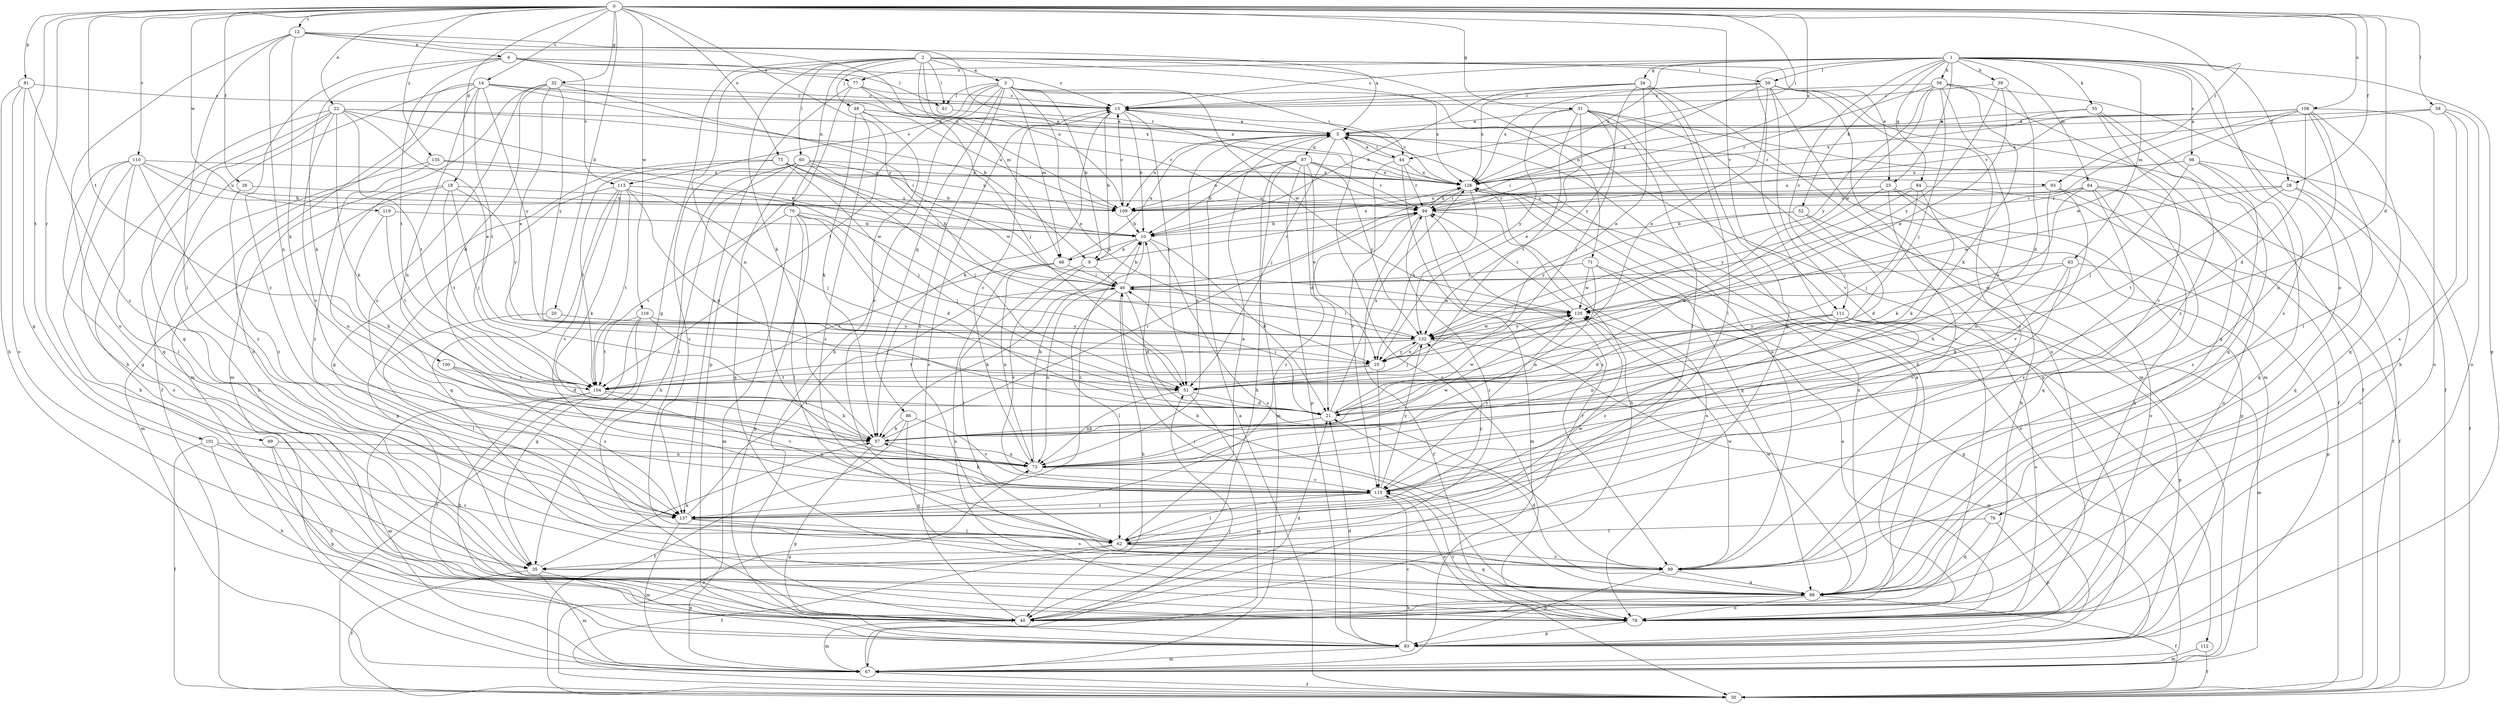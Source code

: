 strict digraph  {
0;
1;
2;
3;
4;
5;
9;
10;
12;
14;
15;
18;
20;
21;
22;
23;
25;
26;
28;
30;
31;
32;
34;
35;
39;
40;
44;
46;
48;
51;
52;
55;
56;
57;
58;
59;
60;
61;
62;
63;
64;
66;
67;
70;
71;
73;
75;
76;
77;
78;
81;
83;
84;
86;
87;
88;
89;
93;
94;
98;
99;
100;
101;
104;
108;
109;
110;
111;
112;
113;
115;
116;
119;
120;
126;
132;
135;
137;
0 -> 12  [label=c];
0 -> 14  [label=c];
0 -> 18  [label=d];
0 -> 20  [label=d];
0 -> 21  [label=d];
0 -> 22  [label=e];
0 -> 26  [label=f];
0 -> 28  [label=f];
0 -> 31  [label=g];
0 -> 32  [label=g];
0 -> 44  [label=i];
0 -> 58  [label=l];
0 -> 75  [label=o];
0 -> 81  [label=p];
0 -> 89  [label=r];
0 -> 93  [label=r];
0 -> 100  [label=t];
0 -> 101  [label=t];
0 -> 108  [label=u];
0 -> 110  [label=v];
0 -> 111  [label=v];
0 -> 116  [label=w];
0 -> 119  [label=w];
0 -> 126  [label=x];
0 -> 132  [label=y];
0 -> 135  [label=z];
1 -> 15  [label=c];
1 -> 23  [label=e];
1 -> 28  [label=f];
1 -> 34  [label=g];
1 -> 39  [label=h];
1 -> 40  [label=h];
1 -> 52  [label=k];
1 -> 55  [label=k];
1 -> 56  [label=k];
1 -> 59  [label=l];
1 -> 63  [label=m];
1 -> 64  [label=m];
1 -> 76  [label=o];
1 -> 77  [label=o];
1 -> 83  [label=p];
1 -> 84  [label=q];
1 -> 98  [label=s];
1 -> 99  [label=s];
1 -> 111  [label=v];
1 -> 126  [label=x];
2 -> 3  [label=a];
2 -> 23  [label=e];
2 -> 35  [label=g];
2 -> 48  [label=j];
2 -> 57  [label=k];
2 -> 59  [label=l];
2 -> 60  [label=l];
2 -> 61  [label=l];
2 -> 66  [label=m];
2 -> 70  [label=n];
2 -> 71  [label=n];
2 -> 73  [label=n];
2 -> 109  [label=u];
2 -> 112  [label=v];
3 -> 9  [label=b];
3 -> 25  [label=e];
3 -> 40  [label=h];
3 -> 44  [label=i];
3 -> 61  [label=l];
3 -> 66  [label=m];
3 -> 86  [label=q];
3 -> 99  [label=s];
3 -> 104  [label=t];
3 -> 113  [label=v];
3 -> 120  [label=w];
3 -> 126  [label=x];
4 -> 15  [label=c];
4 -> 57  [label=k];
4 -> 61  [label=l];
4 -> 77  [label=o];
4 -> 104  [label=t];
4 -> 113  [label=v];
4 -> 137  [label=z];
5 -> 44  [label=i];
5 -> 51  [label=j];
5 -> 73  [label=n];
5 -> 78  [label=o];
5 -> 87  [label=q];
5 -> 93  [label=r];
5 -> 109  [label=u];
9 -> 46  [label=i];
9 -> 62  [label=l];
9 -> 94  [label=r];
9 -> 115  [label=v];
10 -> 9  [label=b];
10 -> 21  [label=d];
10 -> 66  [label=m];
10 -> 99  [label=s];
10 -> 126  [label=x];
10 -> 137  [label=z];
12 -> 4  [label=a];
12 -> 5  [label=a];
12 -> 57  [label=k];
12 -> 62  [label=l];
12 -> 73  [label=n];
12 -> 78  [label=o];
12 -> 94  [label=r];
12 -> 109  [label=u];
14 -> 9  [label=b];
14 -> 15  [label=c];
14 -> 30  [label=f];
14 -> 67  [label=m];
14 -> 73  [label=n];
14 -> 78  [label=o];
14 -> 104  [label=t];
14 -> 126  [label=x];
14 -> 132  [label=y];
15 -> 5  [label=a];
15 -> 9  [label=b];
15 -> 10  [label=b];
15 -> 51  [label=j];
15 -> 57  [label=k];
18 -> 51  [label=j];
18 -> 67  [label=m];
18 -> 73  [label=n];
18 -> 94  [label=r];
18 -> 104  [label=t];
18 -> 132  [label=y];
20 -> 62  [label=l];
20 -> 132  [label=y];
21 -> 46  [label=i];
21 -> 57  [label=k];
21 -> 120  [label=w];
21 -> 126  [label=x];
22 -> 5  [label=a];
22 -> 25  [label=e];
22 -> 35  [label=g];
22 -> 40  [label=h];
22 -> 46  [label=i];
22 -> 57  [label=k];
22 -> 88  [label=q];
22 -> 94  [label=r];
22 -> 104  [label=t];
22 -> 115  [label=v];
23 -> 21  [label=d];
23 -> 40  [label=h];
23 -> 83  [label=p];
23 -> 94  [label=r];
23 -> 115  [label=v];
25 -> 51  [label=j];
25 -> 104  [label=t];
25 -> 115  [label=v];
25 -> 132  [label=y];
26 -> 109  [label=u];
26 -> 137  [label=z];
28 -> 78  [label=o];
28 -> 88  [label=q];
28 -> 104  [label=t];
28 -> 109  [label=u];
28 -> 120  [label=w];
30 -> 5  [label=a];
30 -> 73  [label=n];
31 -> 5  [label=a];
31 -> 25  [label=e];
31 -> 30  [label=f];
31 -> 40  [label=h];
31 -> 51  [label=j];
31 -> 62  [label=l];
31 -> 83  [label=p];
31 -> 104  [label=t];
31 -> 132  [label=y];
32 -> 15  [label=c];
32 -> 21  [label=d];
32 -> 25  [label=e];
32 -> 46  [label=i];
32 -> 67  [label=m];
32 -> 132  [label=y];
32 -> 137  [label=z];
34 -> 10  [label=b];
34 -> 15  [label=c];
34 -> 25  [label=e];
34 -> 35  [label=g];
34 -> 62  [label=l];
34 -> 67  [label=m];
34 -> 126  [label=x];
34 -> 132  [label=y];
35 -> 30  [label=f];
35 -> 57  [label=k];
35 -> 67  [label=m];
35 -> 83  [label=p];
35 -> 94  [label=r];
39 -> 15  [label=c];
39 -> 21  [label=d];
39 -> 25  [label=e];
39 -> 132  [label=y];
40 -> 15  [label=c];
40 -> 21  [label=d];
40 -> 67  [label=m];
40 -> 94  [label=r];
44 -> 5  [label=a];
44 -> 94  [label=r];
44 -> 99  [label=s];
44 -> 115  [label=v];
44 -> 126  [label=x];
46 -> 10  [label=b];
46 -> 21  [label=d];
46 -> 40  [label=h];
46 -> 57  [label=k];
46 -> 62  [label=l];
46 -> 73  [label=n];
46 -> 120  [label=w];
48 -> 5  [label=a];
48 -> 57  [label=k];
48 -> 99  [label=s];
48 -> 109  [label=u];
48 -> 115  [label=v];
51 -> 21  [label=d];
51 -> 67  [label=m];
51 -> 73  [label=n];
52 -> 10  [label=b];
52 -> 21  [label=d];
52 -> 78  [label=o];
52 -> 132  [label=y];
55 -> 5  [label=a];
55 -> 88  [label=q];
55 -> 115  [label=v];
55 -> 126  [label=x];
55 -> 137  [label=z];
56 -> 15  [label=c];
56 -> 30  [label=f];
56 -> 51  [label=j];
56 -> 57  [label=k];
56 -> 73  [label=n];
56 -> 88  [label=q];
56 -> 94  [label=r];
56 -> 120  [label=w];
56 -> 132  [label=y];
57 -> 73  [label=n];
57 -> 83  [label=p];
57 -> 94  [label=r];
58 -> 5  [label=a];
58 -> 40  [label=h];
58 -> 78  [label=o];
58 -> 99  [label=s];
58 -> 126  [label=x];
59 -> 15  [label=c];
59 -> 25  [label=e];
59 -> 30  [label=f];
59 -> 46  [label=i];
59 -> 67  [label=m];
59 -> 78  [label=o];
59 -> 99  [label=s];
59 -> 115  [label=v];
59 -> 126  [label=x];
60 -> 10  [label=b];
60 -> 40  [label=h];
60 -> 51  [label=j];
60 -> 62  [label=l];
60 -> 88  [label=q];
60 -> 109  [label=u];
60 -> 126  [label=x];
60 -> 137  [label=z];
61 -> 5  [label=a];
62 -> 5  [label=a];
62 -> 30  [label=f];
62 -> 35  [label=g];
62 -> 88  [label=q];
62 -> 99  [label=s];
62 -> 120  [label=w];
63 -> 46  [label=i];
63 -> 57  [label=k];
63 -> 83  [label=p];
63 -> 115  [label=v];
63 -> 120  [label=w];
64 -> 30  [label=f];
64 -> 40  [label=h];
64 -> 57  [label=k];
64 -> 88  [label=q];
64 -> 94  [label=r];
64 -> 99  [label=s];
64 -> 109  [label=u];
66 -> 5  [label=a];
66 -> 46  [label=i];
66 -> 73  [label=n];
66 -> 78  [label=o];
66 -> 104  [label=t];
67 -> 30  [label=f];
67 -> 51  [label=j];
67 -> 126  [label=x];
70 -> 10  [label=b];
70 -> 21  [label=d];
70 -> 51  [label=j];
70 -> 62  [label=l];
70 -> 67  [label=m];
70 -> 83  [label=p];
70 -> 104  [label=t];
71 -> 46  [label=i];
71 -> 73  [label=n];
71 -> 78  [label=o];
71 -> 83  [label=p];
71 -> 120  [label=w];
73 -> 10  [label=b];
73 -> 15  [label=c];
73 -> 115  [label=v];
73 -> 120  [label=w];
75 -> 35  [label=g];
75 -> 46  [label=i];
75 -> 51  [label=j];
75 -> 104  [label=t];
75 -> 120  [label=w];
75 -> 126  [label=x];
76 -> 62  [label=l];
76 -> 83  [label=p];
76 -> 88  [label=q];
77 -> 15  [label=c];
77 -> 51  [label=j];
77 -> 83  [label=p];
77 -> 126  [label=x];
77 -> 137  [label=z];
78 -> 5  [label=a];
78 -> 83  [label=p];
78 -> 115  [label=v];
81 -> 15  [label=c];
81 -> 35  [label=g];
81 -> 40  [label=h];
81 -> 78  [label=o];
81 -> 137  [label=z];
83 -> 21  [label=d];
83 -> 67  [label=m];
83 -> 115  [label=v];
84 -> 30  [label=f];
84 -> 51  [label=j];
84 -> 57  [label=k];
84 -> 109  [label=u];
84 -> 132  [label=y];
86 -> 30  [label=f];
86 -> 57  [label=k];
86 -> 88  [label=q];
86 -> 115  [label=v];
87 -> 10  [label=b];
87 -> 21  [label=d];
87 -> 25  [label=e];
87 -> 40  [label=h];
87 -> 67  [label=m];
87 -> 83  [label=p];
87 -> 94  [label=r];
87 -> 109  [label=u];
87 -> 126  [label=x];
87 -> 132  [label=y];
88 -> 10  [label=b];
88 -> 21  [label=d];
88 -> 30  [label=f];
88 -> 40  [label=h];
88 -> 46  [label=i];
88 -> 78  [label=o];
88 -> 120  [label=w];
88 -> 126  [label=x];
89 -> 40  [label=h];
89 -> 73  [label=n];
89 -> 83  [label=p];
93 -> 73  [label=n];
93 -> 78  [label=o];
93 -> 109  [label=u];
93 -> 115  [label=v];
94 -> 10  [label=b];
94 -> 30  [label=f];
94 -> 67  [label=m];
94 -> 78  [label=o];
94 -> 126  [label=x];
94 -> 137  [label=z];
98 -> 30  [label=f];
98 -> 51  [label=j];
98 -> 88  [label=q];
98 -> 99  [label=s];
98 -> 109  [label=u];
98 -> 126  [label=x];
99 -> 5  [label=a];
99 -> 83  [label=p];
99 -> 88  [label=q];
99 -> 120  [label=w];
100 -> 21  [label=d];
100 -> 104  [label=t];
100 -> 137  [label=z];
101 -> 30  [label=f];
101 -> 40  [label=h];
101 -> 73  [label=n];
101 -> 99  [label=s];
104 -> 40  [label=h];
104 -> 57  [label=k];
104 -> 67  [label=m];
104 -> 115  [label=v];
108 -> 5  [label=a];
108 -> 21  [label=d];
108 -> 46  [label=i];
108 -> 62  [label=l];
108 -> 73  [label=n];
108 -> 78  [label=o];
108 -> 88  [label=q];
108 -> 94  [label=r];
108 -> 120  [label=w];
108 -> 126  [label=x];
109 -> 10  [label=b];
109 -> 15  [label=c];
110 -> 10  [label=b];
110 -> 35  [label=g];
110 -> 40  [label=h];
110 -> 62  [label=l];
110 -> 78  [label=o];
110 -> 109  [label=u];
110 -> 126  [label=x];
110 -> 137  [label=z];
111 -> 21  [label=d];
111 -> 67  [label=m];
111 -> 73  [label=n];
111 -> 78  [label=o];
111 -> 83  [label=p];
111 -> 132  [label=y];
111 -> 137  [label=z];
112 -> 30  [label=f];
112 -> 67  [label=m];
113 -> 21  [label=d];
113 -> 51  [label=j];
113 -> 57  [label=k];
113 -> 83  [label=p];
113 -> 88  [label=q];
113 -> 104  [label=t];
113 -> 109  [label=u];
113 -> 115  [label=v];
115 -> 57  [label=k];
115 -> 62  [label=l];
115 -> 78  [label=o];
115 -> 132  [label=y];
115 -> 137  [label=z];
116 -> 30  [label=f];
116 -> 35  [label=g];
116 -> 51  [label=j];
116 -> 104  [label=t];
116 -> 132  [label=y];
119 -> 10  [label=b];
119 -> 57  [label=k];
119 -> 104  [label=t];
120 -> 94  [label=r];
120 -> 115  [label=v];
120 -> 132  [label=y];
126 -> 15  [label=c];
126 -> 25  [label=e];
126 -> 40  [label=h];
126 -> 88  [label=q];
126 -> 94  [label=r];
132 -> 25  [label=e];
132 -> 46  [label=i];
132 -> 51  [label=j];
132 -> 67  [label=m];
132 -> 104  [label=t];
132 -> 120  [label=w];
135 -> 40  [label=h];
135 -> 120  [label=w];
135 -> 126  [label=x];
135 -> 137  [label=z];
137 -> 46  [label=i];
137 -> 62  [label=l];
137 -> 67  [label=m];
137 -> 99  [label=s];
137 -> 132  [label=y];
}
